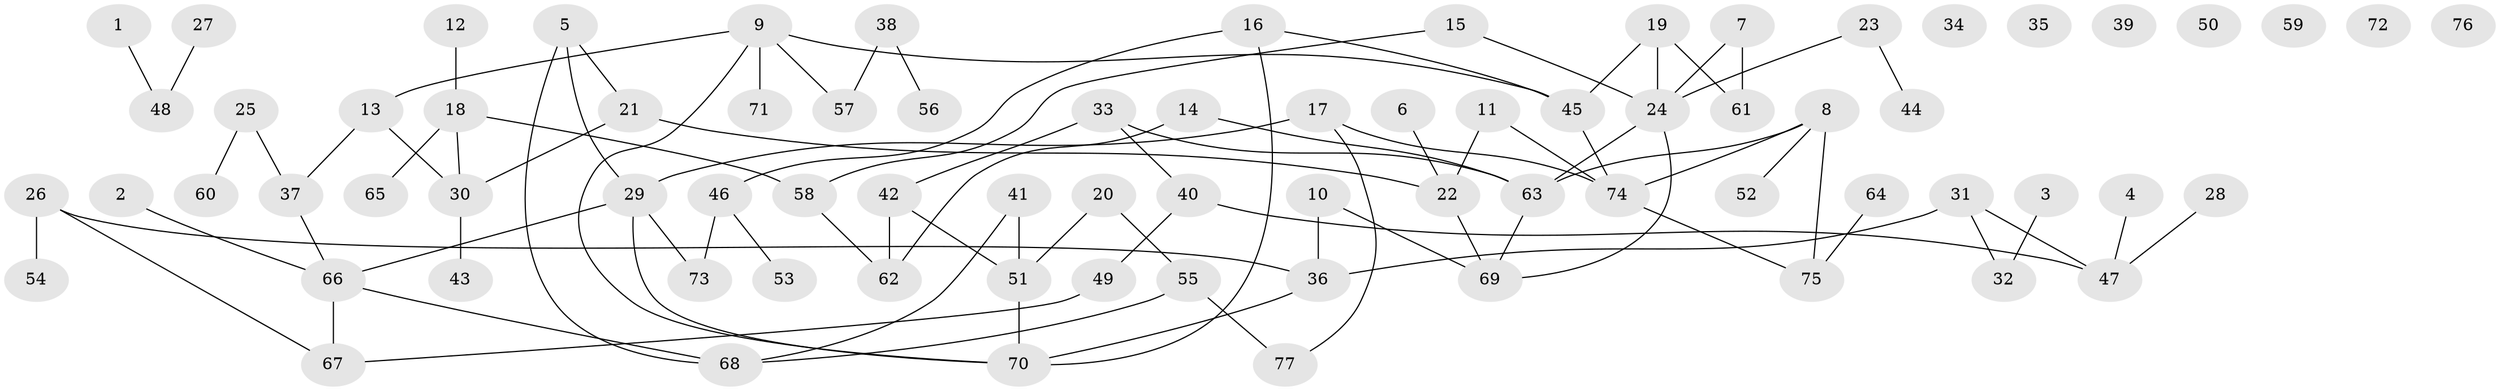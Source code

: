 // coarse degree distribution, {3: 0.325, 6: 0.05, 1: 0.3, 4: 0.2, 5: 0.05, 2: 0.05, 7: 0.025}
// Generated by graph-tools (version 1.1) at 2025/35/03/04/25 23:35:53]
// undirected, 77 vertices, 91 edges
graph export_dot {
  node [color=gray90,style=filled];
  1;
  2;
  3;
  4;
  5;
  6;
  7;
  8;
  9;
  10;
  11;
  12;
  13;
  14;
  15;
  16;
  17;
  18;
  19;
  20;
  21;
  22;
  23;
  24;
  25;
  26;
  27;
  28;
  29;
  30;
  31;
  32;
  33;
  34;
  35;
  36;
  37;
  38;
  39;
  40;
  41;
  42;
  43;
  44;
  45;
  46;
  47;
  48;
  49;
  50;
  51;
  52;
  53;
  54;
  55;
  56;
  57;
  58;
  59;
  60;
  61;
  62;
  63;
  64;
  65;
  66;
  67;
  68;
  69;
  70;
  71;
  72;
  73;
  74;
  75;
  76;
  77;
  1 -- 48;
  2 -- 66;
  3 -- 32;
  4 -- 47;
  5 -- 21;
  5 -- 29;
  5 -- 68;
  6 -- 22;
  7 -- 24;
  7 -- 61;
  8 -- 52;
  8 -- 63;
  8 -- 74;
  8 -- 75;
  9 -- 13;
  9 -- 45;
  9 -- 57;
  9 -- 70;
  9 -- 71;
  10 -- 36;
  10 -- 69;
  11 -- 22;
  11 -- 74;
  12 -- 18;
  13 -- 30;
  13 -- 37;
  14 -- 62;
  14 -- 63;
  15 -- 24;
  15 -- 58;
  16 -- 45;
  16 -- 46;
  16 -- 70;
  17 -- 29;
  17 -- 74;
  17 -- 77;
  18 -- 30;
  18 -- 58;
  18 -- 65;
  19 -- 24;
  19 -- 45;
  19 -- 61;
  20 -- 51;
  20 -- 55;
  21 -- 22;
  21 -- 30;
  22 -- 69;
  23 -- 24;
  23 -- 44;
  24 -- 63;
  24 -- 69;
  25 -- 37;
  25 -- 60;
  26 -- 36;
  26 -- 54;
  26 -- 67;
  27 -- 48;
  28 -- 47;
  29 -- 66;
  29 -- 70;
  29 -- 73;
  30 -- 43;
  31 -- 32;
  31 -- 36;
  31 -- 47;
  33 -- 40;
  33 -- 42;
  33 -- 63;
  36 -- 70;
  37 -- 66;
  38 -- 56;
  38 -- 57;
  40 -- 47;
  40 -- 49;
  41 -- 51;
  41 -- 68;
  42 -- 51;
  42 -- 62;
  45 -- 74;
  46 -- 53;
  46 -- 73;
  49 -- 67;
  51 -- 70;
  55 -- 68;
  55 -- 77;
  58 -- 62;
  63 -- 69;
  64 -- 75;
  66 -- 67;
  66 -- 68;
  74 -- 75;
}

